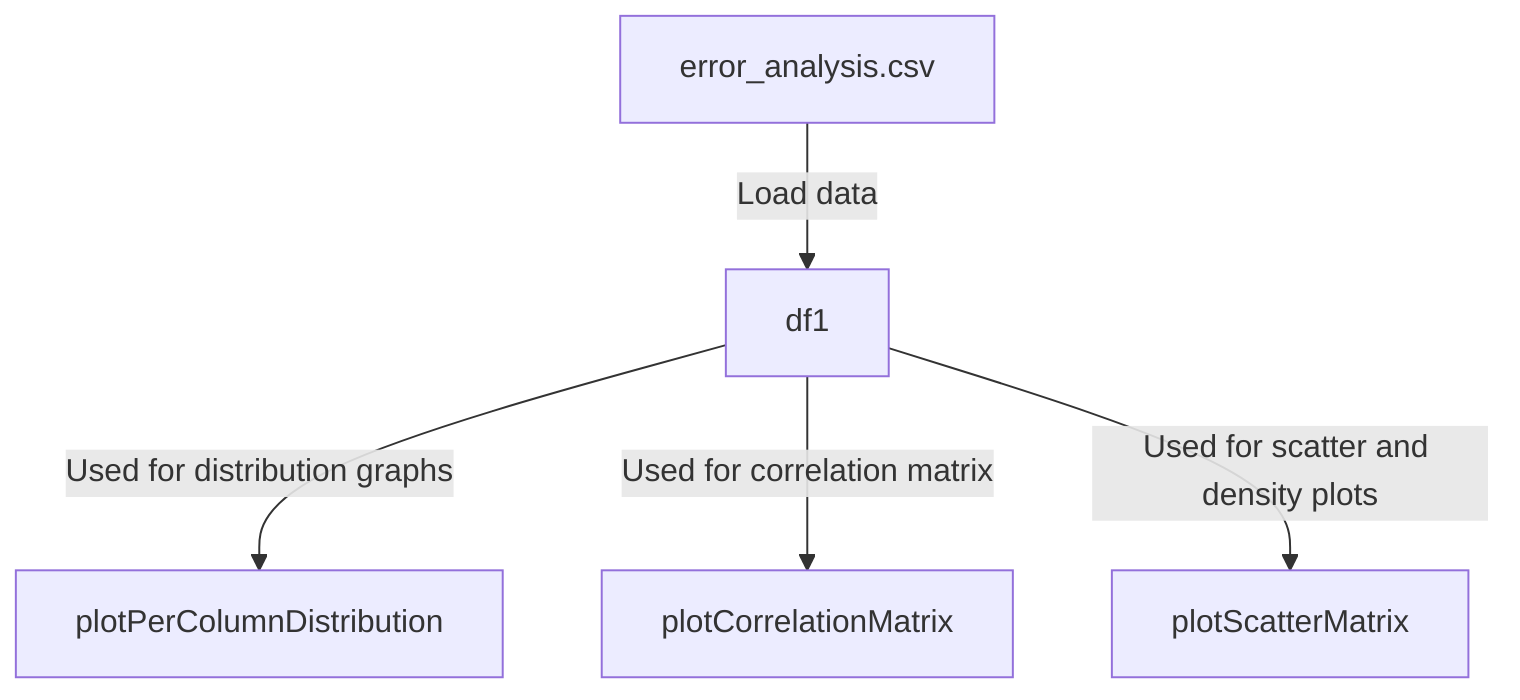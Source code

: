 flowchart TD
    A["error_analysis.csv"] --> |Load data| B["df1"]
    B["df1"] --> |Used for distribution graphs| C["plotPerColumnDistribution"]
    B["df1"] --> |Used for correlation matrix| D["plotCorrelationMatrix"]
    B["df1"] --> |Used for scatter and density plots| E["plotScatterMatrix"]